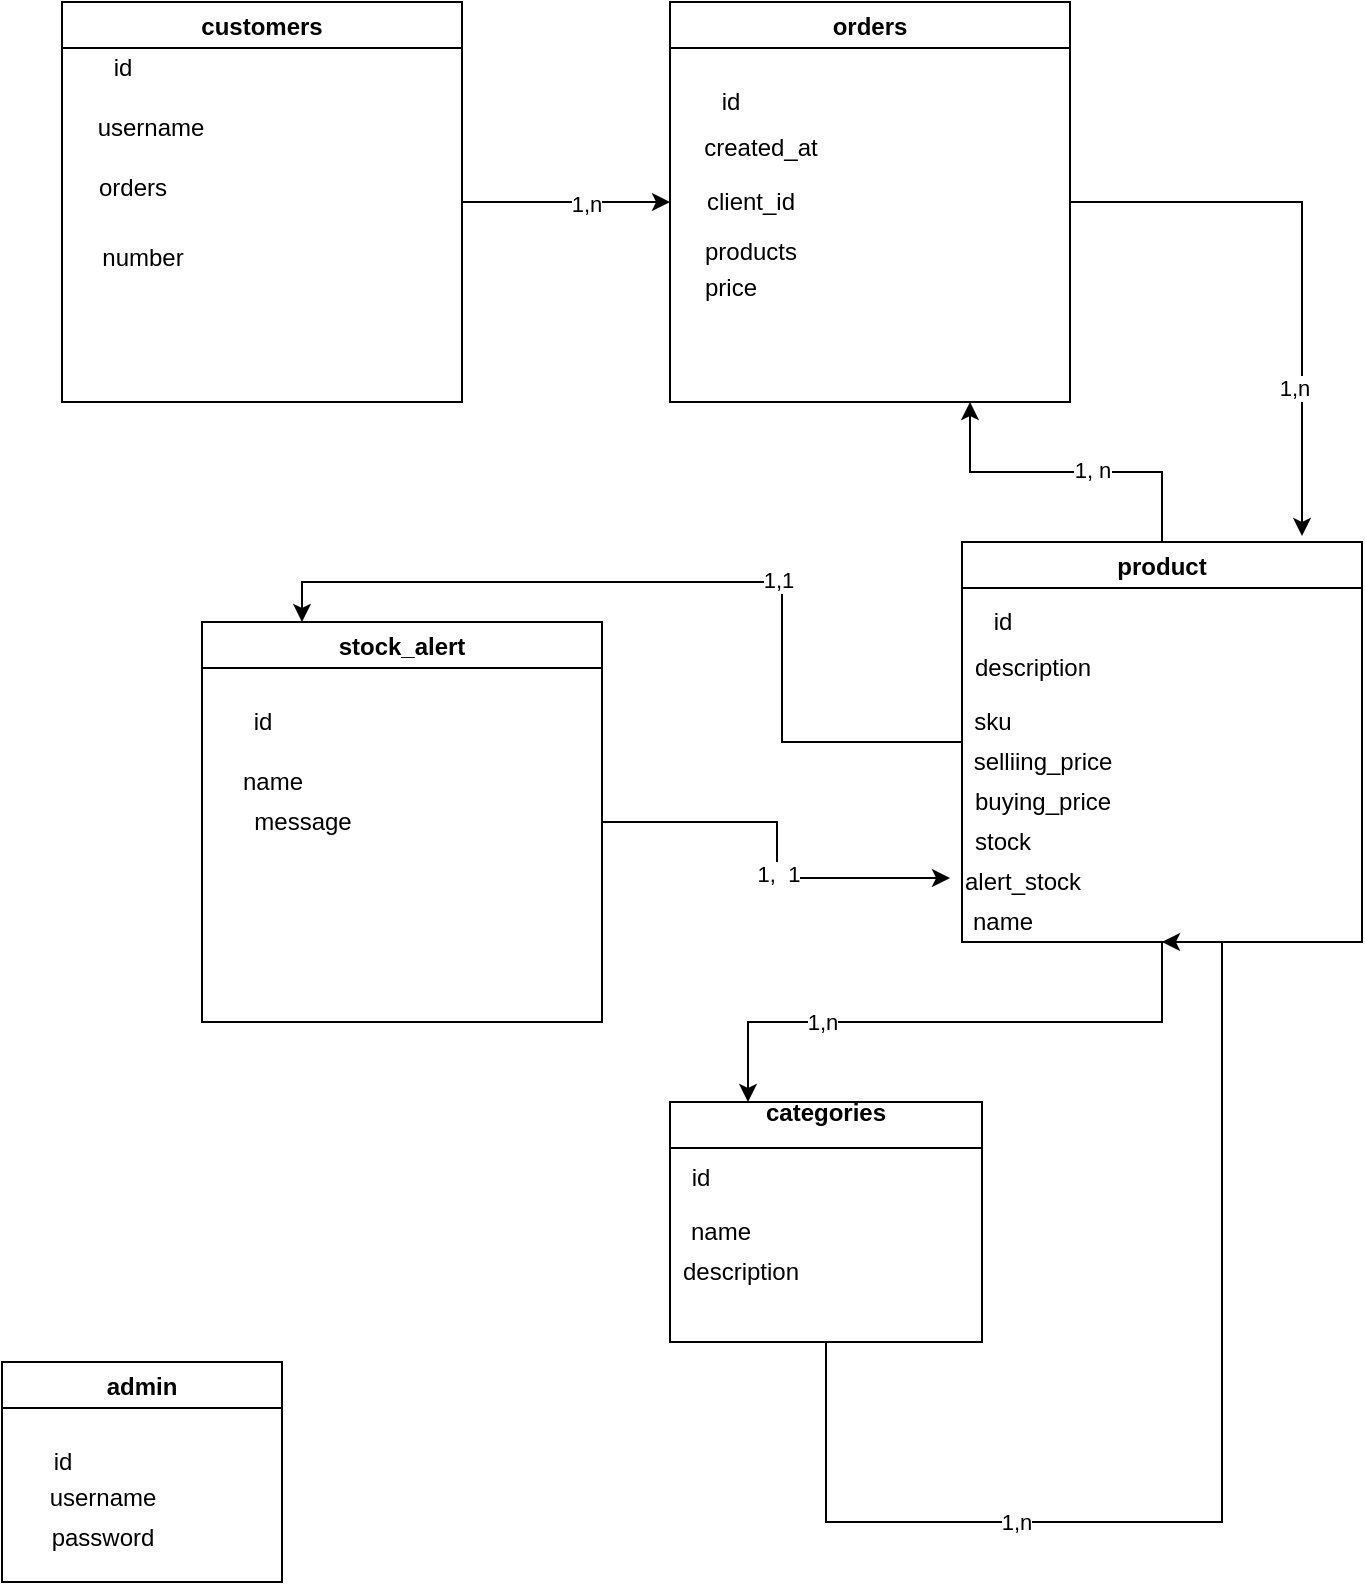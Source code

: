 <mxfile version="16.5.6" type="github">
  <diagram id="N3LafEYGiO5j6gvTDvpE" name="Page-1">
    <mxGraphModel dx="1204" dy="1775" grid="1" gridSize="10" guides="1" tooltips="1" connect="1" arrows="1" fold="1" page="1" pageScale="1" pageWidth="827" pageHeight="1169" math="0" shadow="0">
      <root>
        <mxCell id="0" />
        <mxCell id="1" parent="0" />
        <mxCell id="OWPy5VjzWzichTIzqlJh-1" value="admin" style="swimlane;" vertex="1" parent="1">
          <mxGeometry x="80" y="510" width="140" height="110" as="geometry" />
        </mxCell>
        <mxCell id="OWPy5VjzWzichTIzqlJh-3" value="&lt;div&gt;username&lt;/div&gt;&lt;div&gt;&lt;br&gt;&lt;/div&gt;" style="text;html=1;align=center;verticalAlign=middle;resizable=0;points=[];autosize=1;strokeColor=none;fillColor=none;" vertex="1" parent="OWPy5VjzWzichTIzqlJh-1">
          <mxGeometry x="15" y="60" width="70" height="30" as="geometry" />
        </mxCell>
        <mxCell id="OWPy5VjzWzichTIzqlJh-4" value="&lt;div&gt;password&lt;/div&gt;&lt;div&gt;&lt;br&gt;&lt;/div&gt;" style="text;html=1;align=center;verticalAlign=middle;resizable=0;points=[];autosize=1;strokeColor=none;fillColor=none;" vertex="1" parent="OWPy5VjzWzichTIzqlJh-1">
          <mxGeometry x="15" y="80" width="70" height="30" as="geometry" />
        </mxCell>
        <mxCell id="OWPy5VjzWzichTIzqlJh-2" value="&lt;div&gt;id&lt;/div&gt;" style="text;html=1;align=center;verticalAlign=middle;resizable=0;points=[];autosize=1;strokeColor=none;fillColor=none;" vertex="1" parent="OWPy5VjzWzichTIzqlJh-1">
          <mxGeometry x="20" y="40" width="20" height="20" as="geometry" />
        </mxCell>
        <mxCell id="OWPy5VjzWzichTIzqlJh-54" style="edgeStyle=orthogonalEdgeStyle;rounded=0;orthogonalLoop=1;jettySize=auto;html=1;entryX=0;entryY=0.5;entryDx=0;entryDy=0;" edge="1" parent="1" source="OWPy5VjzWzichTIzqlJh-5" target="OWPy5VjzWzichTIzqlJh-14">
          <mxGeometry relative="1" as="geometry">
            <Array as="points">
              <mxPoint x="360" y="-70" />
              <mxPoint x="360" y="-70" />
            </Array>
          </mxGeometry>
        </mxCell>
        <mxCell id="OWPy5VjzWzichTIzqlJh-56" value="1,n" style="edgeLabel;html=1;align=center;verticalAlign=middle;resizable=0;points=[];" vertex="1" connectable="0" parent="OWPy5VjzWzichTIzqlJh-54">
          <mxGeometry x="0.192" y="-1" relative="1" as="geometry">
            <mxPoint as="offset" />
          </mxGeometry>
        </mxCell>
        <mxCell id="OWPy5VjzWzichTIzqlJh-5" value="customers" style="swimlane;" vertex="1" parent="1">
          <mxGeometry x="110" y="-170" width="200" height="200" as="geometry" />
        </mxCell>
        <mxCell id="OWPy5VjzWzichTIzqlJh-8" value="&lt;div&gt;orders&lt;/div&gt;&lt;div&gt;&lt;br&gt;&lt;/div&gt;" style="text;html=1;align=center;verticalAlign=middle;resizable=0;points=[];autosize=1;strokeColor=none;fillColor=none;" vertex="1" parent="OWPy5VjzWzichTIzqlJh-5">
          <mxGeometry x="10" y="85" width="50" height="30" as="geometry" />
        </mxCell>
        <mxCell id="OWPy5VjzWzichTIzqlJh-7" value="&lt;div&gt;username&lt;/div&gt;&lt;div&gt;&lt;br&gt;&lt;/div&gt;" style="text;html=1;align=center;verticalAlign=middle;resizable=0;points=[];autosize=1;strokeColor=none;fillColor=none;" vertex="1" parent="OWPy5VjzWzichTIzqlJh-5">
          <mxGeometry x="9" y="55" width="70" height="30" as="geometry" />
        </mxCell>
        <mxCell id="OWPy5VjzWzichTIzqlJh-9" value="&lt;div&gt;number&lt;/div&gt;&lt;div&gt;&lt;br&gt;&lt;/div&gt;" style="text;html=1;align=center;verticalAlign=middle;resizable=0;points=[];autosize=1;strokeColor=none;fillColor=none;" vertex="1" parent="OWPy5VjzWzichTIzqlJh-5">
          <mxGeometry x="10" y="120" width="60" height="30" as="geometry" />
        </mxCell>
        <mxCell id="OWPy5VjzWzichTIzqlJh-6" value="&lt;div&gt;id&lt;/div&gt;&lt;div&gt;&lt;br&gt;&lt;/div&gt;" style="text;html=1;align=center;verticalAlign=middle;resizable=0;points=[];autosize=1;strokeColor=none;fillColor=none;" vertex="1" parent="OWPy5VjzWzichTIzqlJh-5">
          <mxGeometry x="20" y="25" width="20" height="30" as="geometry" />
        </mxCell>
        <mxCell id="OWPy5VjzWzichTIzqlJh-39" style="edgeStyle=orthogonalEdgeStyle;rounded=0;orthogonalLoop=1;jettySize=auto;html=1;entryX=0.5;entryY=1;entryDx=0;entryDy=0;" edge="1" parent="1" source="OWPy5VjzWzichTIzqlJh-10" target="OWPy5VjzWzichTIzqlJh-21">
          <mxGeometry relative="1" as="geometry">
            <mxPoint x="690" y="460" as="targetPoint" />
            <Array as="points">
              <mxPoint x="690" y="590" />
            </Array>
          </mxGeometry>
        </mxCell>
        <mxCell id="OWPy5VjzWzichTIzqlJh-40" value="&lt;div&gt;1,n&lt;/div&gt;" style="edgeLabel;html=1;align=center;verticalAlign=middle;resizable=0;points=[];" vertex="1" connectable="0" parent="OWPy5VjzWzichTIzqlJh-39">
          <mxGeometry x="-0.393" relative="1" as="geometry">
            <mxPoint as="offset" />
          </mxGeometry>
        </mxCell>
        <mxCell id="OWPy5VjzWzichTIzqlJh-10" value="categories&#xa;" style="swimlane;" vertex="1" parent="1">
          <mxGeometry x="414" y="380" width="156" height="120" as="geometry" />
        </mxCell>
        <mxCell id="OWPy5VjzWzichTIzqlJh-12" value="&lt;div&gt;name&lt;/div&gt;" style="text;html=1;align=center;verticalAlign=middle;resizable=0;points=[];autosize=1;strokeColor=none;fillColor=none;" vertex="1" parent="OWPy5VjzWzichTIzqlJh-10">
          <mxGeometry y="55" width="50" height="20" as="geometry" />
        </mxCell>
        <mxCell id="OWPy5VjzWzichTIzqlJh-13" value="description" style="text;html=1;align=center;verticalAlign=middle;resizable=0;points=[];autosize=1;strokeColor=none;fillColor=none;" vertex="1" parent="OWPy5VjzWzichTIzqlJh-10">
          <mxGeometry y="75" width="70" height="20" as="geometry" />
        </mxCell>
        <mxCell id="OWPy5VjzWzichTIzqlJh-11" value="&lt;div&gt;id&lt;/div&gt;&lt;div&gt;&lt;br&gt;&lt;/div&gt;" style="text;html=1;align=center;verticalAlign=middle;resizable=0;points=[];autosize=1;strokeColor=none;fillColor=none;" vertex="1" parent="OWPy5VjzWzichTIzqlJh-10">
          <mxGeometry x="5" y="30" width="20" height="30" as="geometry" />
        </mxCell>
        <mxCell id="OWPy5VjzWzichTIzqlJh-50" style="edgeStyle=orthogonalEdgeStyle;rounded=0;orthogonalLoop=1;jettySize=auto;html=1;" edge="1" parent="1" source="OWPy5VjzWzichTIzqlJh-14">
          <mxGeometry relative="1" as="geometry">
            <mxPoint x="730" y="97" as="targetPoint" />
            <Array as="points">
              <mxPoint x="730" y="-70" />
            </Array>
          </mxGeometry>
        </mxCell>
        <mxCell id="OWPy5VjzWzichTIzqlJh-51" value="1,n" style="edgeLabel;html=1;align=center;verticalAlign=middle;resizable=0;points=[];" vertex="1" connectable="0" parent="OWPy5VjzWzichTIzqlJh-50">
          <mxGeometry x="0.477" y="-4" relative="1" as="geometry">
            <mxPoint as="offset" />
          </mxGeometry>
        </mxCell>
        <mxCell id="OWPy5VjzWzichTIzqlJh-14" value="orders" style="swimlane;" vertex="1" parent="1">
          <mxGeometry x="414" y="-170" width="200" height="200" as="geometry" />
        </mxCell>
        <mxCell id="OWPy5VjzWzichTIzqlJh-16" value="&lt;div&gt;created_at&lt;/div&gt;&lt;div&gt;&lt;br&gt;&lt;/div&gt;" style="text;html=1;align=center;verticalAlign=middle;resizable=0;points=[];autosize=1;strokeColor=none;fillColor=none;" vertex="1" parent="OWPy5VjzWzichTIzqlJh-14">
          <mxGeometry x="10" y="65" width="70" height="30" as="geometry" />
        </mxCell>
        <mxCell id="OWPy5VjzWzichTIzqlJh-19" value="&lt;div&gt;price&lt;/div&gt;&lt;div&gt;&lt;br&gt;&lt;/div&gt;" style="text;html=1;align=center;verticalAlign=middle;resizable=0;points=[];autosize=1;strokeColor=none;fillColor=none;" vertex="1" parent="OWPy5VjzWzichTIzqlJh-14">
          <mxGeometry x="10" y="135" width="40" height="30" as="geometry" />
        </mxCell>
        <mxCell id="OWPy5VjzWzichTIzqlJh-17" value="client_id" style="text;html=1;align=center;verticalAlign=middle;resizable=0;points=[];autosize=1;strokeColor=none;fillColor=none;" vertex="1" parent="OWPy5VjzWzichTIzqlJh-14">
          <mxGeometry x="10" y="90" width="60" height="20" as="geometry" />
        </mxCell>
        <mxCell id="OWPy5VjzWzichTIzqlJh-15" value="id" style="text;html=1;align=center;verticalAlign=middle;resizable=0;points=[];autosize=1;strokeColor=none;fillColor=none;" vertex="1" parent="OWPy5VjzWzichTIzqlJh-14">
          <mxGeometry x="20" y="40" width="20" height="20" as="geometry" />
        </mxCell>
        <mxCell id="OWPy5VjzWzichTIzqlJh-18" value="products" style="text;html=1;align=center;verticalAlign=middle;resizable=0;points=[];autosize=1;strokeColor=none;fillColor=none;" vertex="1" parent="OWPy5VjzWzichTIzqlJh-14">
          <mxGeometry x="10" y="115" width="60" height="20" as="geometry" />
        </mxCell>
        <mxCell id="OWPy5VjzWzichTIzqlJh-37" style="edgeStyle=orthogonalEdgeStyle;rounded=0;orthogonalLoop=1;jettySize=auto;html=1;entryX=0.25;entryY=0;entryDx=0;entryDy=0;" edge="1" parent="1" source="OWPy5VjzWzichTIzqlJh-21" target="OWPy5VjzWzichTIzqlJh-10">
          <mxGeometry relative="1" as="geometry" />
        </mxCell>
        <mxCell id="OWPy5VjzWzichTIzqlJh-38" value="1,n" style="edgeLabel;html=1;align=center;verticalAlign=middle;resizable=0;points=[];" vertex="1" connectable="0" parent="OWPy5VjzWzichTIzqlJh-37">
          <mxGeometry x="0.465" relative="1" as="geometry">
            <mxPoint as="offset" />
          </mxGeometry>
        </mxCell>
        <mxCell id="OWPy5VjzWzichTIzqlJh-44" style="edgeStyle=orthogonalEdgeStyle;rounded=0;orthogonalLoop=1;jettySize=auto;html=1;entryX=0.25;entryY=0;entryDx=0;entryDy=0;" edge="1" parent="1" source="OWPy5VjzWzichTIzqlJh-21" target="OWPy5VjzWzichTIzqlJh-32">
          <mxGeometry relative="1" as="geometry" />
        </mxCell>
        <mxCell id="OWPy5VjzWzichTIzqlJh-45" value="1,1" style="edgeLabel;html=1;align=center;verticalAlign=middle;resizable=0;points=[];" vertex="1" connectable="0" parent="OWPy5VjzWzichTIzqlJh-44">
          <mxGeometry x="-0.2" y="-1" relative="1" as="geometry">
            <mxPoint as="offset" />
          </mxGeometry>
        </mxCell>
        <mxCell id="OWPy5VjzWzichTIzqlJh-48" style="edgeStyle=orthogonalEdgeStyle;rounded=0;orthogonalLoop=1;jettySize=auto;html=1;entryX=0.75;entryY=1;entryDx=0;entryDy=0;" edge="1" parent="1" source="OWPy5VjzWzichTIzqlJh-21" target="OWPy5VjzWzichTIzqlJh-14">
          <mxGeometry relative="1" as="geometry" />
        </mxCell>
        <mxCell id="OWPy5VjzWzichTIzqlJh-49" value="1, n" style="edgeLabel;html=1;align=center;verticalAlign=middle;resizable=0;points=[];" vertex="1" connectable="0" parent="OWPy5VjzWzichTIzqlJh-48">
          <mxGeometry x="-0.157" y="-1" relative="1" as="geometry">
            <mxPoint as="offset" />
          </mxGeometry>
        </mxCell>
        <mxCell id="OWPy5VjzWzichTIzqlJh-21" value="product" style="swimlane;" vertex="1" parent="1">
          <mxGeometry x="560" y="100" width="200" height="200" as="geometry" />
        </mxCell>
        <mxCell id="OWPy5VjzWzichTIzqlJh-24" value="&lt;div&gt;description&lt;/div&gt;&lt;div&gt;&lt;br&gt;&lt;/div&gt;" style="text;html=1;align=center;verticalAlign=middle;resizable=0;points=[];autosize=1;strokeColor=none;fillColor=none;" vertex="1" parent="OWPy5VjzWzichTIzqlJh-21">
          <mxGeometry y="55" width="70" height="30" as="geometry" />
        </mxCell>
        <mxCell id="OWPy5VjzWzichTIzqlJh-26" value="&lt;div&gt;sku&lt;/div&gt;" style="text;html=1;align=center;verticalAlign=middle;resizable=0;points=[];autosize=1;strokeColor=none;fillColor=none;" vertex="1" parent="OWPy5VjzWzichTIzqlJh-21">
          <mxGeometry y="80" width="30" height="20" as="geometry" />
        </mxCell>
        <mxCell id="OWPy5VjzWzichTIzqlJh-28" value="&lt;div&gt;selliing_price&lt;/div&gt;" style="text;html=1;align=center;verticalAlign=middle;resizable=0;points=[];autosize=1;strokeColor=none;fillColor=none;" vertex="1" parent="OWPy5VjzWzichTIzqlJh-21">
          <mxGeometry y="100" width="80" height="20" as="geometry" />
        </mxCell>
        <mxCell id="OWPy5VjzWzichTIzqlJh-29" value="buying_price" style="text;html=1;align=center;verticalAlign=middle;resizable=0;points=[];autosize=1;strokeColor=none;fillColor=none;" vertex="1" parent="OWPy5VjzWzichTIzqlJh-21">
          <mxGeometry y="120" width="80" height="20" as="geometry" />
        </mxCell>
        <mxCell id="OWPy5VjzWzichTIzqlJh-30" value="&lt;div&gt;stock&lt;/div&gt;" style="text;html=1;align=center;verticalAlign=middle;resizable=0;points=[];autosize=1;strokeColor=none;fillColor=none;" vertex="1" parent="OWPy5VjzWzichTIzqlJh-21">
          <mxGeometry y="140" width="40" height="20" as="geometry" />
        </mxCell>
        <mxCell id="OWPy5VjzWzichTIzqlJh-31" value="alert_stock" style="text;html=1;align=center;verticalAlign=middle;resizable=0;points=[];autosize=1;strokeColor=none;fillColor=none;" vertex="1" parent="OWPy5VjzWzichTIzqlJh-21">
          <mxGeometry x="-5" y="160" width="70" height="20" as="geometry" />
        </mxCell>
        <mxCell id="OWPy5VjzWzichTIzqlJh-41" value="&lt;div&gt;name&lt;/div&gt;" style="text;html=1;align=center;verticalAlign=middle;resizable=0;points=[];autosize=1;strokeColor=none;fillColor=none;" vertex="1" parent="OWPy5VjzWzichTIzqlJh-21">
          <mxGeometry x="-5" y="180" width="50" height="20" as="geometry" />
        </mxCell>
        <mxCell id="OWPy5VjzWzichTIzqlJh-36" value="&lt;div&gt;id&lt;/div&gt;" style="text;html=1;align=center;verticalAlign=middle;resizable=0;points=[];autosize=1;strokeColor=none;fillColor=none;" vertex="1" parent="OWPy5VjzWzichTIzqlJh-21">
          <mxGeometry x="10" y="30" width="20" height="20" as="geometry" />
        </mxCell>
        <mxCell id="OWPy5VjzWzichTIzqlJh-42" style="edgeStyle=orthogonalEdgeStyle;rounded=0;orthogonalLoop=1;jettySize=auto;html=1;entryX=-0.014;entryY=0.4;entryDx=0;entryDy=0;entryPerimeter=0;" edge="1" parent="1" source="OWPy5VjzWzichTIzqlJh-32" target="OWPy5VjzWzichTIzqlJh-31">
          <mxGeometry relative="1" as="geometry">
            <mxPoint x="570" y="310" as="targetPoint" />
          </mxGeometry>
        </mxCell>
        <mxCell id="OWPy5VjzWzichTIzqlJh-43" value="1,&amp;nbsp; 1" style="edgeLabel;html=1;align=center;verticalAlign=middle;resizable=0;points=[];" vertex="1" connectable="0" parent="OWPy5VjzWzichTIzqlJh-42">
          <mxGeometry x="0.121" y="-1" relative="1" as="geometry">
            <mxPoint x="1" as="offset" />
          </mxGeometry>
        </mxCell>
        <mxCell id="OWPy5VjzWzichTIzqlJh-32" value="stock_alert" style="swimlane;" vertex="1" parent="1">
          <mxGeometry x="180" y="140" width="200" height="200" as="geometry" />
        </mxCell>
        <mxCell id="OWPy5VjzWzichTIzqlJh-33" value="&lt;div&gt;id&lt;/div&gt;" style="text;html=1;align=center;verticalAlign=middle;resizable=0;points=[];autosize=1;strokeColor=none;fillColor=none;" vertex="1" parent="OWPy5VjzWzichTIzqlJh-32">
          <mxGeometry x="20" y="40" width="20" height="20" as="geometry" />
        </mxCell>
        <mxCell id="OWPy5VjzWzichTIzqlJh-34" value="name" style="text;html=1;align=center;verticalAlign=middle;resizable=0;points=[];autosize=1;strokeColor=none;fillColor=none;" vertex="1" parent="OWPy5VjzWzichTIzqlJh-32">
          <mxGeometry x="10" y="70" width="50" height="20" as="geometry" />
        </mxCell>
        <mxCell id="OWPy5VjzWzichTIzqlJh-52" value="message" style="text;html=1;align=center;verticalAlign=middle;resizable=0;points=[];autosize=1;strokeColor=none;fillColor=none;" vertex="1" parent="OWPy5VjzWzichTIzqlJh-32">
          <mxGeometry x="20" y="90" width="60" height="20" as="geometry" />
        </mxCell>
      </root>
    </mxGraphModel>
  </diagram>
</mxfile>
